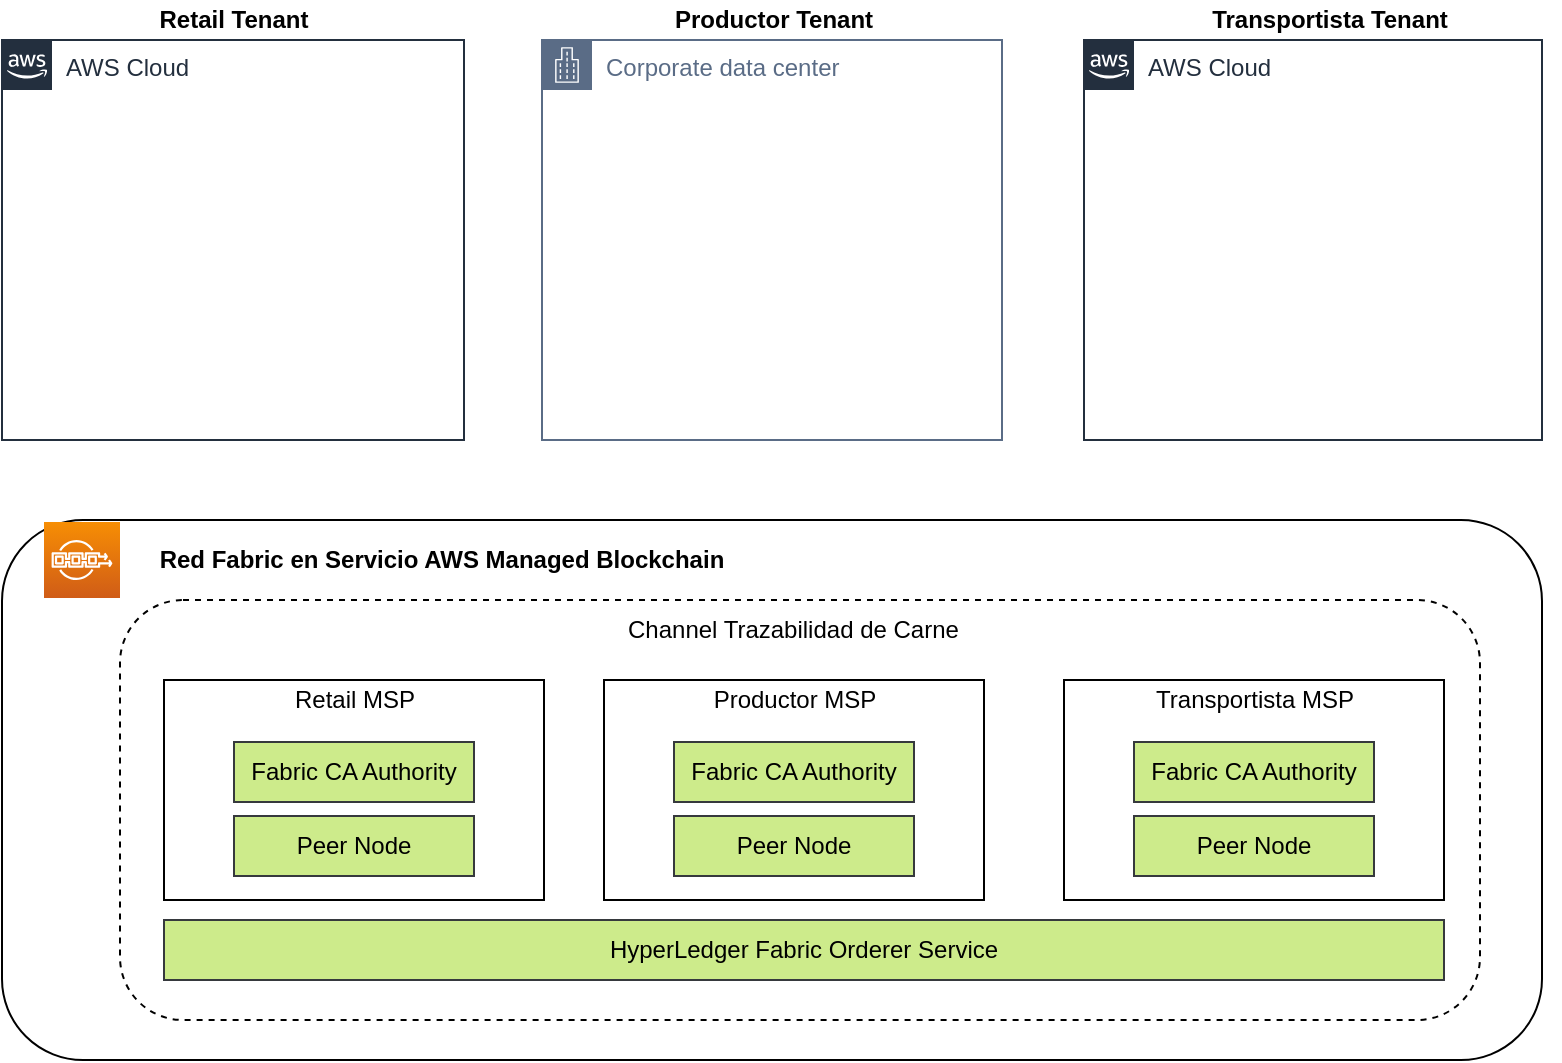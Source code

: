 <mxfile version="13.10.4" type="github">
  <diagram id="HzLn4FYFpN_FvYp7WBm2" name="Page-1">
    <mxGraphModel dx="942" dy="630" grid="1" gridSize="10" guides="1" tooltips="1" connect="1" arrows="1" fold="1" page="1" pageScale="1" pageWidth="827" pageHeight="1169" math="0" shadow="0">
      <root>
        <mxCell id="0" />
        <mxCell id="1" parent="0" />
        <mxCell id="-Fwa0vPbUQEvVlFkUtLG-30" value="AWS Cloud" style="points=[[0,0],[0.25,0],[0.5,0],[0.75,0],[1,0],[1,0.25],[1,0.5],[1,0.75],[1,1],[0.75,1],[0.5,1],[0.25,1],[0,1],[0,0.75],[0,0.5],[0,0.25]];outlineConnect=0;gradientColor=none;html=1;whiteSpace=wrap;fontSize=12;fontStyle=0;shape=mxgraph.aws4.group;grIcon=mxgraph.aws4.group_aws_cloud_alt;strokeColor=#232F3E;fillColor=none;verticalAlign=top;align=left;spacingLeft=30;fontColor=#232F3E;dashed=0;" vertex="1" parent="1">
          <mxGeometry x="29" y="40" width="231" height="200" as="geometry" />
        </mxCell>
        <mxCell id="-Fwa0vPbUQEvVlFkUtLG-2" value="" style="rounded=1;whiteSpace=wrap;html=1;" vertex="1" parent="1">
          <mxGeometry x="29" y="280" width="770" height="270" as="geometry" />
        </mxCell>
        <mxCell id="-Fwa0vPbUQEvVlFkUtLG-1" value="" style="outlineConnect=0;fontColor=#232F3E;gradientColor=#F78E04;gradientDirection=north;fillColor=#D05C17;strokeColor=#ffffff;dashed=0;verticalLabelPosition=bottom;verticalAlign=top;align=center;html=1;fontSize=12;fontStyle=0;aspect=fixed;shape=mxgraph.aws4.resourceIcon;resIcon=mxgraph.aws4.managed_blockchain;" vertex="1" parent="1">
          <mxGeometry x="50" y="281" width="38" height="38" as="geometry" />
        </mxCell>
        <mxCell id="-Fwa0vPbUQEvVlFkUtLG-3" value="Red Fabric en Servicio AWS Managed Blockchain" style="text;html=1;strokeColor=none;fillColor=none;align=center;verticalAlign=middle;whiteSpace=wrap;rounded=0;fontStyle=1" vertex="1" parent="1">
          <mxGeometry x="88" y="290" width="322" height="20" as="geometry" />
        </mxCell>
        <mxCell id="-Fwa0vPbUQEvVlFkUtLG-4" value="" style="rounded=1;whiteSpace=wrap;html=1;dashed=1;" vertex="1" parent="1">
          <mxGeometry x="88" y="320" width="680" height="210" as="geometry" />
        </mxCell>
        <mxCell id="-Fwa0vPbUQEvVlFkUtLG-5" value="Channel Trazabilidad de Carne" style="text;html=1;strokeColor=none;fillColor=none;align=left;verticalAlign=middle;whiteSpace=wrap;rounded=0;dashed=1;" vertex="1" parent="1">
          <mxGeometry x="340" y="325" width="238" height="20" as="geometry" />
        </mxCell>
        <mxCell id="-Fwa0vPbUQEvVlFkUtLG-11" value="" style="group" vertex="1" connectable="0" parent="1">
          <mxGeometry x="110" y="360" width="190" height="110" as="geometry" />
        </mxCell>
        <mxCell id="-Fwa0vPbUQEvVlFkUtLG-6" value="" style="rounded=0;whiteSpace=wrap;html=1;align=left;" vertex="1" parent="-Fwa0vPbUQEvVlFkUtLG-11">
          <mxGeometry width="190" height="110" as="geometry" />
        </mxCell>
        <mxCell id="-Fwa0vPbUQEvVlFkUtLG-7" value="Retail MSP" style="text;html=1;strokeColor=none;fillColor=none;align=center;verticalAlign=middle;whiteSpace=wrap;rounded=0;" vertex="1" parent="-Fwa0vPbUQEvVlFkUtLG-11">
          <mxGeometry x="57.5" width="75" height="20" as="geometry" />
        </mxCell>
        <mxCell id="-Fwa0vPbUQEvVlFkUtLG-8" value="Fabric CA Authority" style="rounded=0;whiteSpace=wrap;html=1;align=center;fillColor=#cdeb8b;strokeColor=#36393d;" vertex="1" parent="-Fwa0vPbUQEvVlFkUtLG-11">
          <mxGeometry x="35" y="31" width="120" height="30" as="geometry" />
        </mxCell>
        <mxCell id="-Fwa0vPbUQEvVlFkUtLG-9" value="Peer Node" style="rounded=0;whiteSpace=wrap;html=1;align=center;fillColor=#cdeb8b;strokeColor=#36393d;" vertex="1" parent="-Fwa0vPbUQEvVlFkUtLG-11">
          <mxGeometry x="35" y="68" width="120" height="30" as="geometry" />
        </mxCell>
        <mxCell id="-Fwa0vPbUQEvVlFkUtLG-13" value="" style="group" vertex="1" connectable="0" parent="1">
          <mxGeometry x="330" y="360" width="190" height="110" as="geometry" />
        </mxCell>
        <mxCell id="-Fwa0vPbUQEvVlFkUtLG-14" value="" style="rounded=0;whiteSpace=wrap;html=1;align=left;" vertex="1" parent="-Fwa0vPbUQEvVlFkUtLG-13">
          <mxGeometry width="190" height="110" as="geometry" />
        </mxCell>
        <mxCell id="-Fwa0vPbUQEvVlFkUtLG-15" value="Productor MSP" style="text;html=1;strokeColor=none;fillColor=none;align=center;verticalAlign=middle;whiteSpace=wrap;rounded=0;" vertex="1" parent="-Fwa0vPbUQEvVlFkUtLG-13">
          <mxGeometry x="43.75" width="102.5" height="20" as="geometry" />
        </mxCell>
        <mxCell id="-Fwa0vPbUQEvVlFkUtLG-16" value="Fabric CA Authority" style="rounded=0;whiteSpace=wrap;html=1;align=center;fillColor=#cdeb8b;strokeColor=#36393d;" vertex="1" parent="-Fwa0vPbUQEvVlFkUtLG-13">
          <mxGeometry x="35" y="31" width="120" height="30" as="geometry" />
        </mxCell>
        <mxCell id="-Fwa0vPbUQEvVlFkUtLG-17" value="Peer Node" style="rounded=0;whiteSpace=wrap;html=1;align=center;fillColor=#cdeb8b;strokeColor=#36393d;" vertex="1" parent="-Fwa0vPbUQEvVlFkUtLG-13">
          <mxGeometry x="35" y="68" width="120" height="30" as="geometry" />
        </mxCell>
        <mxCell id="-Fwa0vPbUQEvVlFkUtLG-18" value="" style="group" vertex="1" connectable="0" parent="1">
          <mxGeometry x="560" y="360" width="190" height="110" as="geometry" />
        </mxCell>
        <mxCell id="-Fwa0vPbUQEvVlFkUtLG-19" value="" style="rounded=0;whiteSpace=wrap;html=1;align=left;" vertex="1" parent="-Fwa0vPbUQEvVlFkUtLG-18">
          <mxGeometry width="190" height="110" as="geometry" />
        </mxCell>
        <mxCell id="-Fwa0vPbUQEvVlFkUtLG-20" value="Transportista MSP" style="text;html=1;strokeColor=none;fillColor=none;align=center;verticalAlign=middle;whiteSpace=wrap;rounded=0;" vertex="1" parent="-Fwa0vPbUQEvVlFkUtLG-18">
          <mxGeometry x="43.75" width="102.5" height="20" as="geometry" />
        </mxCell>
        <mxCell id="-Fwa0vPbUQEvVlFkUtLG-21" value="Fabric CA Authority" style="rounded=0;whiteSpace=wrap;html=1;align=center;fillColor=#cdeb8b;strokeColor=#36393d;" vertex="1" parent="-Fwa0vPbUQEvVlFkUtLG-18">
          <mxGeometry x="35" y="31" width="120" height="30" as="geometry" />
        </mxCell>
        <mxCell id="-Fwa0vPbUQEvVlFkUtLG-22" value="Peer Node" style="rounded=0;whiteSpace=wrap;html=1;align=center;fillColor=#cdeb8b;strokeColor=#36393d;" vertex="1" parent="-Fwa0vPbUQEvVlFkUtLG-18">
          <mxGeometry x="35" y="68" width="120" height="30" as="geometry" />
        </mxCell>
        <mxCell id="-Fwa0vPbUQEvVlFkUtLG-23" value="HyperLedger Fabric Orderer Service" style="rounded=0;whiteSpace=wrap;html=1;align=center;fillColor=#cdeb8b;strokeColor=#36393d;" vertex="1" parent="1">
          <mxGeometry x="110" y="480" width="640" height="30" as="geometry" />
        </mxCell>
        <mxCell id="-Fwa0vPbUQEvVlFkUtLG-29" value="Retail Tenant" style="text;html=1;strokeColor=none;fillColor=none;align=center;verticalAlign=middle;whiteSpace=wrap;rounded=0;fontStyle=1" vertex="1" parent="1">
          <mxGeometry x="39.5" y="20" width="210" height="20" as="geometry" />
        </mxCell>
        <mxCell id="-Fwa0vPbUQEvVlFkUtLG-33" value="Corporate data center" style="points=[[0,0],[0.25,0],[0.5,0],[0.75,0],[1,0],[1,0.25],[1,0.5],[1,0.75],[1,1],[0.75,1],[0.5,1],[0.25,1],[0,1],[0,0.75],[0,0.5],[0,0.25]];outlineConnect=0;gradientColor=none;html=1;whiteSpace=wrap;fontSize=12;fontStyle=0;shape=mxgraph.aws4.group;grIcon=mxgraph.aws4.group_corporate_data_center;strokeColor=#5A6C86;fillColor=none;verticalAlign=top;align=left;spacingLeft=30;fontColor=#5A6C86;dashed=0;" vertex="1" parent="1">
          <mxGeometry x="299" y="40" width="230" height="200" as="geometry" />
        </mxCell>
        <mxCell id="-Fwa0vPbUQEvVlFkUtLG-34" value="AWS Cloud" style="points=[[0,0],[0.25,0],[0.5,0],[0.75,0],[1,0],[1,0.25],[1,0.5],[1,0.75],[1,1],[0.75,1],[0.5,1],[0.25,1],[0,1],[0,0.75],[0,0.5],[0,0.25]];outlineConnect=0;gradientColor=none;html=1;whiteSpace=wrap;fontSize=12;fontStyle=0;shape=mxgraph.aws4.group;grIcon=mxgraph.aws4.group_aws_cloud_alt;strokeColor=#232F3E;fillColor=none;verticalAlign=top;align=left;spacingLeft=30;fontColor=#232F3E;dashed=0;" vertex="1" parent="1">
          <mxGeometry x="570" y="40" width="229" height="200" as="geometry" />
        </mxCell>
        <mxCell id="-Fwa0vPbUQEvVlFkUtLG-35" value="Productor Tenant" style="text;html=1;strokeColor=none;fillColor=none;align=center;verticalAlign=middle;whiteSpace=wrap;rounded=0;fontStyle=1" vertex="1" parent="1">
          <mxGeometry x="300" y="20" width="230" height="20" as="geometry" />
        </mxCell>
        <mxCell id="-Fwa0vPbUQEvVlFkUtLG-36" value="Transportista Tenant" style="text;html=1;strokeColor=none;fillColor=none;align=center;verticalAlign=middle;whiteSpace=wrap;rounded=0;fontStyle=1" vertex="1" parent="1">
          <mxGeometry x="578" y="20" width="230" height="20" as="geometry" />
        </mxCell>
      </root>
    </mxGraphModel>
  </diagram>
</mxfile>
